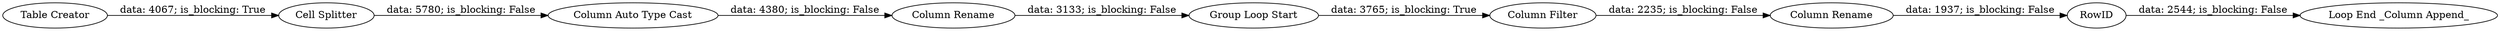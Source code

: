 digraph {
	"5863628262414550263_65" [label="Cell Splitter"]
	"9217355748269538248_76" [label=RowID]
	"9217355748269538248_70" [label="Group Loop Start"]
	"9217355748269538248_71" [label="Column Rename"]
	"5863628262414550263_64" [label="Table Creator"]
	"9217355748269538248_75" [label="Loop End _Column Append_"]
	"5863628262414550263_66" [label="Column Auto Type Cast"]
	"9217355748269538248_74" [label="Column Filter"]
	"5863628262414550263_72" [label="Column Rename"]
	"5863628262414550263_65" -> "5863628262414550263_66" [label="data: 5780; is_blocking: False"]
	"9217355748269538248_70" -> "9217355748269538248_74" [label="data: 3765; is_blocking: True"]
	"5863628262414550263_66" -> "5863628262414550263_72" [label="data: 4380; is_blocking: False"]
	"9217355748269538248_71" -> "9217355748269538248_76" [label="data: 1937; is_blocking: False"]
	"5863628262414550263_72" -> "9217355748269538248_70" [label="data: 3133; is_blocking: False"]
	"9217355748269538248_74" -> "9217355748269538248_71" [label="data: 2235; is_blocking: False"]
	"5863628262414550263_64" -> "5863628262414550263_65" [label="data: 4067; is_blocking: True"]
	"9217355748269538248_76" -> "9217355748269538248_75" [label="data: 2544; is_blocking: False"]
	rankdir=LR
}
